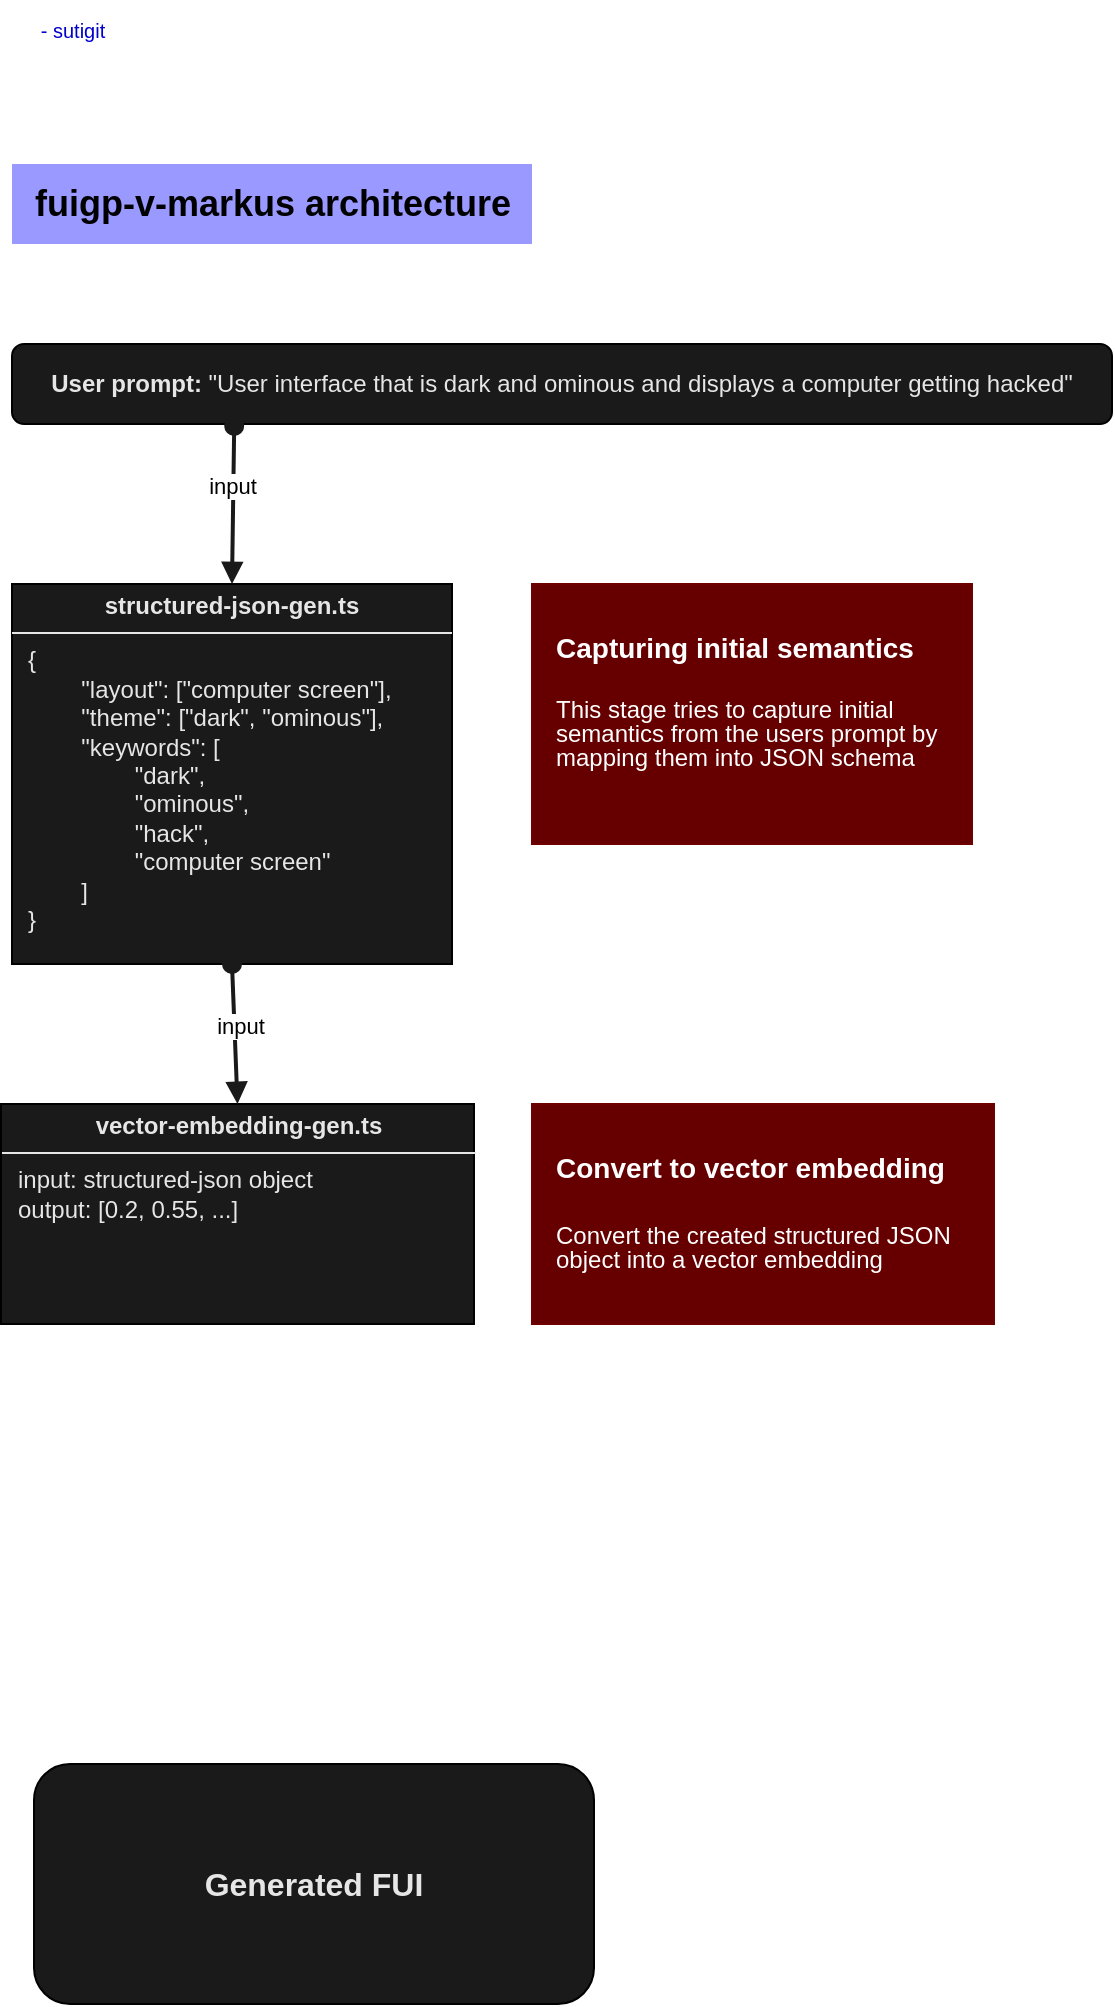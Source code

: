 <mxfile version="25.0.3">
  <diagram id="C5RBs43oDa-KdzZeNtuy" name="Page-1">
    <mxGraphModel dx="1434" dy="759" grid="1" gridSize="10" guides="1" tooltips="1" connect="1" arrows="1" fold="1" page="1" pageScale="1" pageWidth="827" pageHeight="1169" math="0" shadow="0">
      <root>
        <mxCell id="WIyWlLk6GJQsqaUBKTNV-0" />
        <mxCell id="WIyWlLk6GJQsqaUBKTNV-1" parent="WIyWlLk6GJQsqaUBKTNV-0" />
        <mxCell id="WIyWlLk6GJQsqaUBKTNV-3" value="&lt;b&gt;User prompt:&lt;/b&gt;&amp;nbsp;&lt;span style=&quot;text-wrap-mode: nowrap;&quot;&gt;&quot;User interface that is dark and ominous and displays a computer getting hacked&quot;&lt;/span&gt;" style="rounded=1;whiteSpace=wrap;html=1;fontSize=12;glass=0;strokeWidth=1;shadow=0;align=center;fillColor=#1A1A1A;fontColor=#E6E6E6;labelBorderColor=none;" parent="WIyWlLk6GJQsqaUBKTNV-1" vertex="1">
          <mxGeometry x="139" y="210" width="550" height="40" as="geometry" />
        </mxCell>
        <mxCell id="WIyWlLk6GJQsqaUBKTNV-11" value="&lt;font style=&quot;font-size: 16px;&quot;&gt;&lt;b&gt;Generated FUI&lt;/b&gt;&lt;/font&gt;" style="rounded=1;whiteSpace=wrap;html=1;fontSize=12;glass=0;strokeWidth=1;shadow=0;fillStyle=solid;fillColor=#1A1A1A;fontColor=#E6E6E6;" parent="WIyWlLk6GJQsqaUBKTNV-1" vertex="1">
          <mxGeometry x="150" y="920" width="280" height="120" as="geometry" />
        </mxCell>
        <mxCell id="if9IzrzMUhtBcB4d1U0J-5" value="&lt;h1 style=&quot;margin-top: 0px; line-height: 100%;&quot;&gt;&lt;font style=&quot;line-height: 100%; font-size: 14px;&quot;&gt;Capturing initial semantics&lt;/font&gt;&lt;/h1&gt;&lt;p style=&quot;line-height: 100%;&quot;&gt;This stage tries to capture initial semantics from the users prompt by mapping them into JSON schema&amp;nbsp;&lt;/p&gt;" style="text;html=1;whiteSpace=wrap;overflow=hidden;rounded=0;fillColor=#660000;fontColor=#ffffff;labelBackgroundColor=none;spacing=12;fillStyle=solid;fontFamily=Helvetica;glass=0;shadow=0;strokeColor=#6F0000;align=left;" parent="WIyWlLk6GJQsqaUBKTNV-1" vertex="1">
          <mxGeometry x="399" y="330" width="220" height="130" as="geometry" />
        </mxCell>
        <mxCell id="Mn7JN3Po8hhhXdDn2IO8-6" value="&lt;p style=&quot;margin: 4px 0px 0px; text-align: center;&quot;&gt;&lt;b style=&quot;&quot;&gt;structured-json-gen.ts&lt;/b&gt;&lt;/p&gt;&lt;hr style=&quot;border-style:solid;&quot; size=&quot;1&quot;&gt;&lt;p style=&quot;margin:0px;margin-left:8px;&quot;&gt;{&lt;/p&gt;&lt;p style=&quot;margin:0px;margin-left:8px;&quot;&gt;&lt;span style=&quot;white-space: pre;&quot;&gt;&#x9;&lt;/span&gt;&quot;layout&quot;: [&quot;computer screen&quot;],&lt;br&gt;&lt;/p&gt;&lt;p style=&quot;margin:0px;margin-left:8px;&quot;&gt;&lt;span style=&quot;white-space: pre;&quot;&gt;&#x9;&lt;/span&gt;&quot;theme&quot;: [&quot;dark&quot;, &quot;ominous&quot;],&lt;br&gt;&lt;/p&gt;&lt;p style=&quot;margin:0px;margin-left:8px;&quot;&gt;&lt;span style=&quot;white-space: pre;&quot;&gt;&#x9;&lt;/span&gt;&quot;keywords&quot;: [&lt;/p&gt;&lt;p style=&quot;margin:0px;margin-left:8px;&quot;&gt;&lt;span style=&quot;white-space: pre;&quot;&gt;&#x9;&lt;/span&gt;&lt;span style=&quot;white-space: pre;&quot;&gt;&#x9;&lt;/span&gt;&quot;dark&quot;,&amp;nbsp;&lt;/p&gt;&lt;p style=&quot;margin:0px;margin-left:8px;&quot;&gt;&lt;span style=&quot;white-space: pre;&quot;&gt;&#x9;&lt;/span&gt;&lt;span style=&quot;white-space: pre;&quot;&gt;&#x9;&lt;/span&gt;&quot;ominous&quot;,&lt;/p&gt;&lt;p style=&quot;margin:0px;margin-left:8px;&quot;&gt;&amp;nbsp; &lt;span style=&quot;white-space: pre;&quot;&gt;&#x9;&lt;/span&gt;&lt;span style=&quot;white-space: pre;&quot;&gt;&#x9;&lt;/span&gt;&quot;hack&quot;,&amp;nbsp;&lt;/p&gt;&lt;p style=&quot;margin:0px;margin-left:8px;&quot;&gt;&lt;span style=&quot;white-space: pre;&quot;&gt;&#x9;&lt;/span&gt;&lt;span style=&quot;white-space: pre;&quot;&gt;&#x9;&lt;/span&gt;&quot;computer screen&quot;&lt;/p&gt;&lt;p style=&quot;margin:0px;margin-left:8px;&quot;&gt;&lt;span style=&quot;white-space: pre;&quot;&gt;&#x9;&lt;/span&gt;]&lt;br&gt;&lt;/p&gt;&lt;p style=&quot;margin:0px;margin-left:8px;&quot;&gt;}&lt;/p&gt;" style="verticalAlign=top;align=left;overflow=fill;html=1;whiteSpace=wrap;labelBackgroundColor=none;fontColor=#E6E6E6;spacing=2;spacingLeft=7;labelBorderColor=none;fillStyle=solid;fillColor=#1A1A1A;" parent="WIyWlLk6GJQsqaUBKTNV-1" vertex="1">
          <mxGeometry x="139" y="330" width="220" height="190" as="geometry" />
        </mxCell>
        <mxCell id="Mn7JN3Po8hhhXdDn2IO8-7" value="&lt;font style=&quot;font-size: 18px;&quot;&gt;&lt;b&gt;fuigp-v-markus architecture&lt;/b&gt;&lt;/font&gt;" style="text;html=1;align=center;verticalAlign=middle;resizable=0;points=[];autosize=1;strokeColor=none;fillColor=#9999FF;fillStyle=solid;" parent="WIyWlLk6GJQsqaUBKTNV-1" vertex="1">
          <mxGeometry x="139" y="120" width="260" height="40" as="geometry" />
        </mxCell>
        <mxCell id="Mn7JN3Po8hhhXdDn2IO8-9" value="input" style="html=1;verticalAlign=bottom;startArrow=oval;startFill=1;endArrow=block;startSize=8;curved=0;rounded=0;entryX=0.5;entryY=0;entryDx=0;entryDy=0;strokeWidth=2;strokeColor=#1A1A1A;exitX=0.202;exitY=1.025;exitDx=0;exitDy=0;exitPerimeter=0;" parent="WIyWlLk6GJQsqaUBKTNV-1" source="WIyWlLk6GJQsqaUBKTNV-3" target="Mn7JN3Po8hhhXdDn2IO8-6" edge="1">
          <mxGeometry x="-0.013" y="-1" width="60" relative="1" as="geometry">
            <mxPoint x="260" y="280" as="sourcePoint" />
            <mxPoint x="440" y="380" as="targetPoint" />
            <mxPoint as="offset" />
          </mxGeometry>
        </mxCell>
        <mxCell id="a0fFAlC4vpPNby8pKLP0-0" value="&lt;font color=&quot;#0000cc&quot; style=&quot;font-size: 10px;&quot;&gt;- sutigit&lt;/font&gt;" style="text;html=1;align=center;verticalAlign=middle;resizable=0;points=[];autosize=1;strokeColor=none;fillColor=none;" vertex="1" parent="WIyWlLk6GJQsqaUBKTNV-1">
          <mxGeometry x="139" y="38" width="60" height="30" as="geometry" />
        </mxCell>
        <mxCell id="a0fFAlC4vpPNby8pKLP0-1" value="&lt;p style=&quot;margin: 4px 0px 0px; text-align: center;&quot;&gt;&lt;b style=&quot;&quot;&gt;vector-embedding-gen.ts&lt;/b&gt;&lt;/p&gt;&lt;hr style=&quot;border-style:solid;&quot; size=&quot;1&quot;&gt;&lt;p style=&quot;margin: 0px 0px 0px 8px;&quot;&gt;input: structured-json object&lt;/p&gt;&lt;p style=&quot;margin: 0px 0px 0px 8px;&quot;&gt;output: [0.2, 0.55, ...]&lt;/p&gt;" style="verticalAlign=top;align=left;overflow=fill;html=1;whiteSpace=wrap;labelBackgroundColor=none;fontColor=#E6E6E6;spacing=2;spacingLeft=7;labelBorderColor=none;fillStyle=solid;fillColor=#1A1A1A;" vertex="1" parent="WIyWlLk6GJQsqaUBKTNV-1">
          <mxGeometry x="133.5" y="590" width="236.5" height="110" as="geometry" />
        </mxCell>
        <mxCell id="a0fFAlC4vpPNby8pKLP0-2" value="&lt;h1 style=&quot;margin-top: 0px; line-height: 100%;&quot;&gt;&lt;span style=&quot;font-size: 14px;&quot;&gt;Convert to vector embedding&lt;/span&gt;&lt;/h1&gt;&lt;p style=&quot;line-height: 100%;&quot;&gt;Convert the created structured JSON object into a vector embedding&amp;nbsp;&lt;/p&gt;" style="text;html=1;whiteSpace=wrap;overflow=hidden;rounded=0;fillColor=#660000;fontColor=#ffffff;labelBackgroundColor=none;spacing=12;fillStyle=solid;fontFamily=Helvetica;glass=0;shadow=0;strokeColor=#6F0000;" vertex="1" parent="WIyWlLk6GJQsqaUBKTNV-1">
          <mxGeometry x="399" y="590" width="231" height="110" as="geometry" />
        </mxCell>
        <mxCell id="a0fFAlC4vpPNby8pKLP0-3" value="input" style="html=1;verticalAlign=bottom;startArrow=oval;startFill=1;endArrow=block;startSize=8;curved=0;rounded=0;entryX=0.5;entryY=0;entryDx=0;entryDy=0;strokeWidth=2;strokeColor=#1A1A1A;exitX=0.5;exitY=1;exitDx=0;exitDy=0;" edge="1" parent="WIyWlLk6GJQsqaUBKTNV-1" source="Mn7JN3Po8hhhXdDn2IO8-6" target="a0fFAlC4vpPNby8pKLP0-1">
          <mxGeometry x="0.148" y="2" width="60" relative="1" as="geometry">
            <mxPoint x="270" y="550" as="sourcePoint" />
            <mxPoint x="252" y="337" as="targetPoint" />
            <mxPoint as="offset" />
          </mxGeometry>
        </mxCell>
      </root>
    </mxGraphModel>
  </diagram>
</mxfile>
